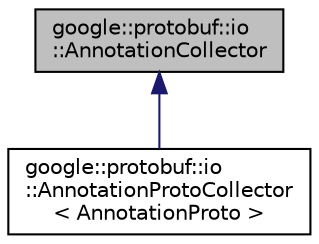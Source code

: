 digraph "google::protobuf::io::AnnotationCollector"
{
 // LATEX_PDF_SIZE
  edge [fontname="Helvetica",fontsize="10",labelfontname="Helvetica",labelfontsize="10"];
  node [fontname="Helvetica",fontsize="10",shape=record];
  Node1 [label="google::protobuf::io\l::AnnotationCollector",height=0.2,width=0.4,color="black", fillcolor="grey75", style="filled", fontcolor="black",tooltip=" "];
  Node1 -> Node2 [dir="back",color="midnightblue",fontsize="10",style="solid",fontname="Helvetica"];
  Node2 [label="google::protobuf::io\l::AnnotationProtoCollector\l\< AnnotationProto \>",height=0.2,width=0.4,color="black", fillcolor="white", style="filled",URL="$classgoogle_1_1protobuf_1_1io_1_1AnnotationProtoCollector.html",tooltip=" "];
}
